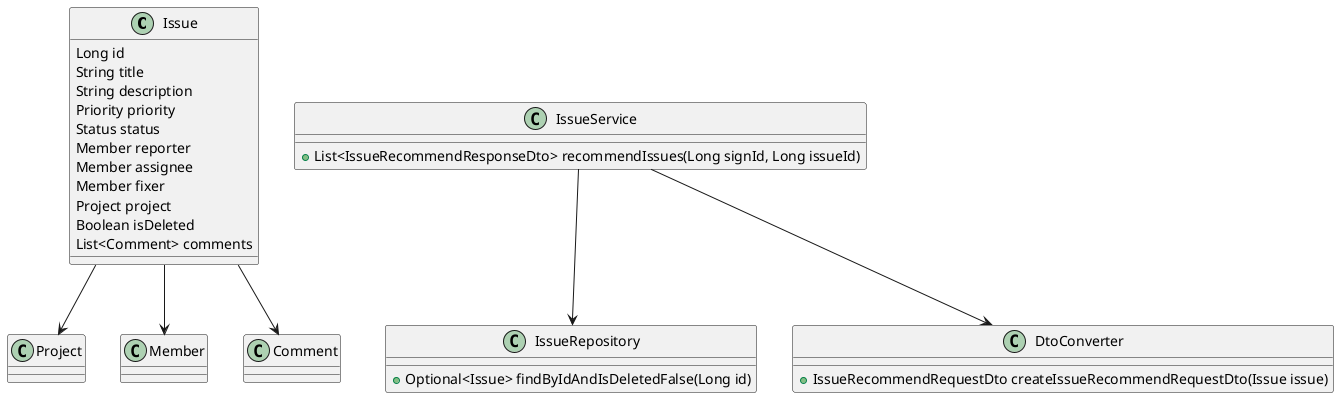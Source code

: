 @startuml
class Issue {
    Long id
    String title
    String description
    Priority priority
    Status status
    Member reporter
    Member assignee
    Member fixer
    Project project
    Boolean isDeleted
    List<Comment> comments
}

class IssueService {
    +List<IssueRecommendResponseDto> recommendIssues(Long signId, Long issueId)
}

class IssueRepository {
    +Optional<Issue> findByIdAndIsDeletedFalse(Long id)
}

class DtoConverter {
    +IssueRecommendRequestDto createIssueRecommendRequestDto(Issue issue)
}

IssueService --> IssueRepository
IssueService --> DtoConverter
Issue --> Project
Issue --> Member
Issue --> Comment
@enduml
